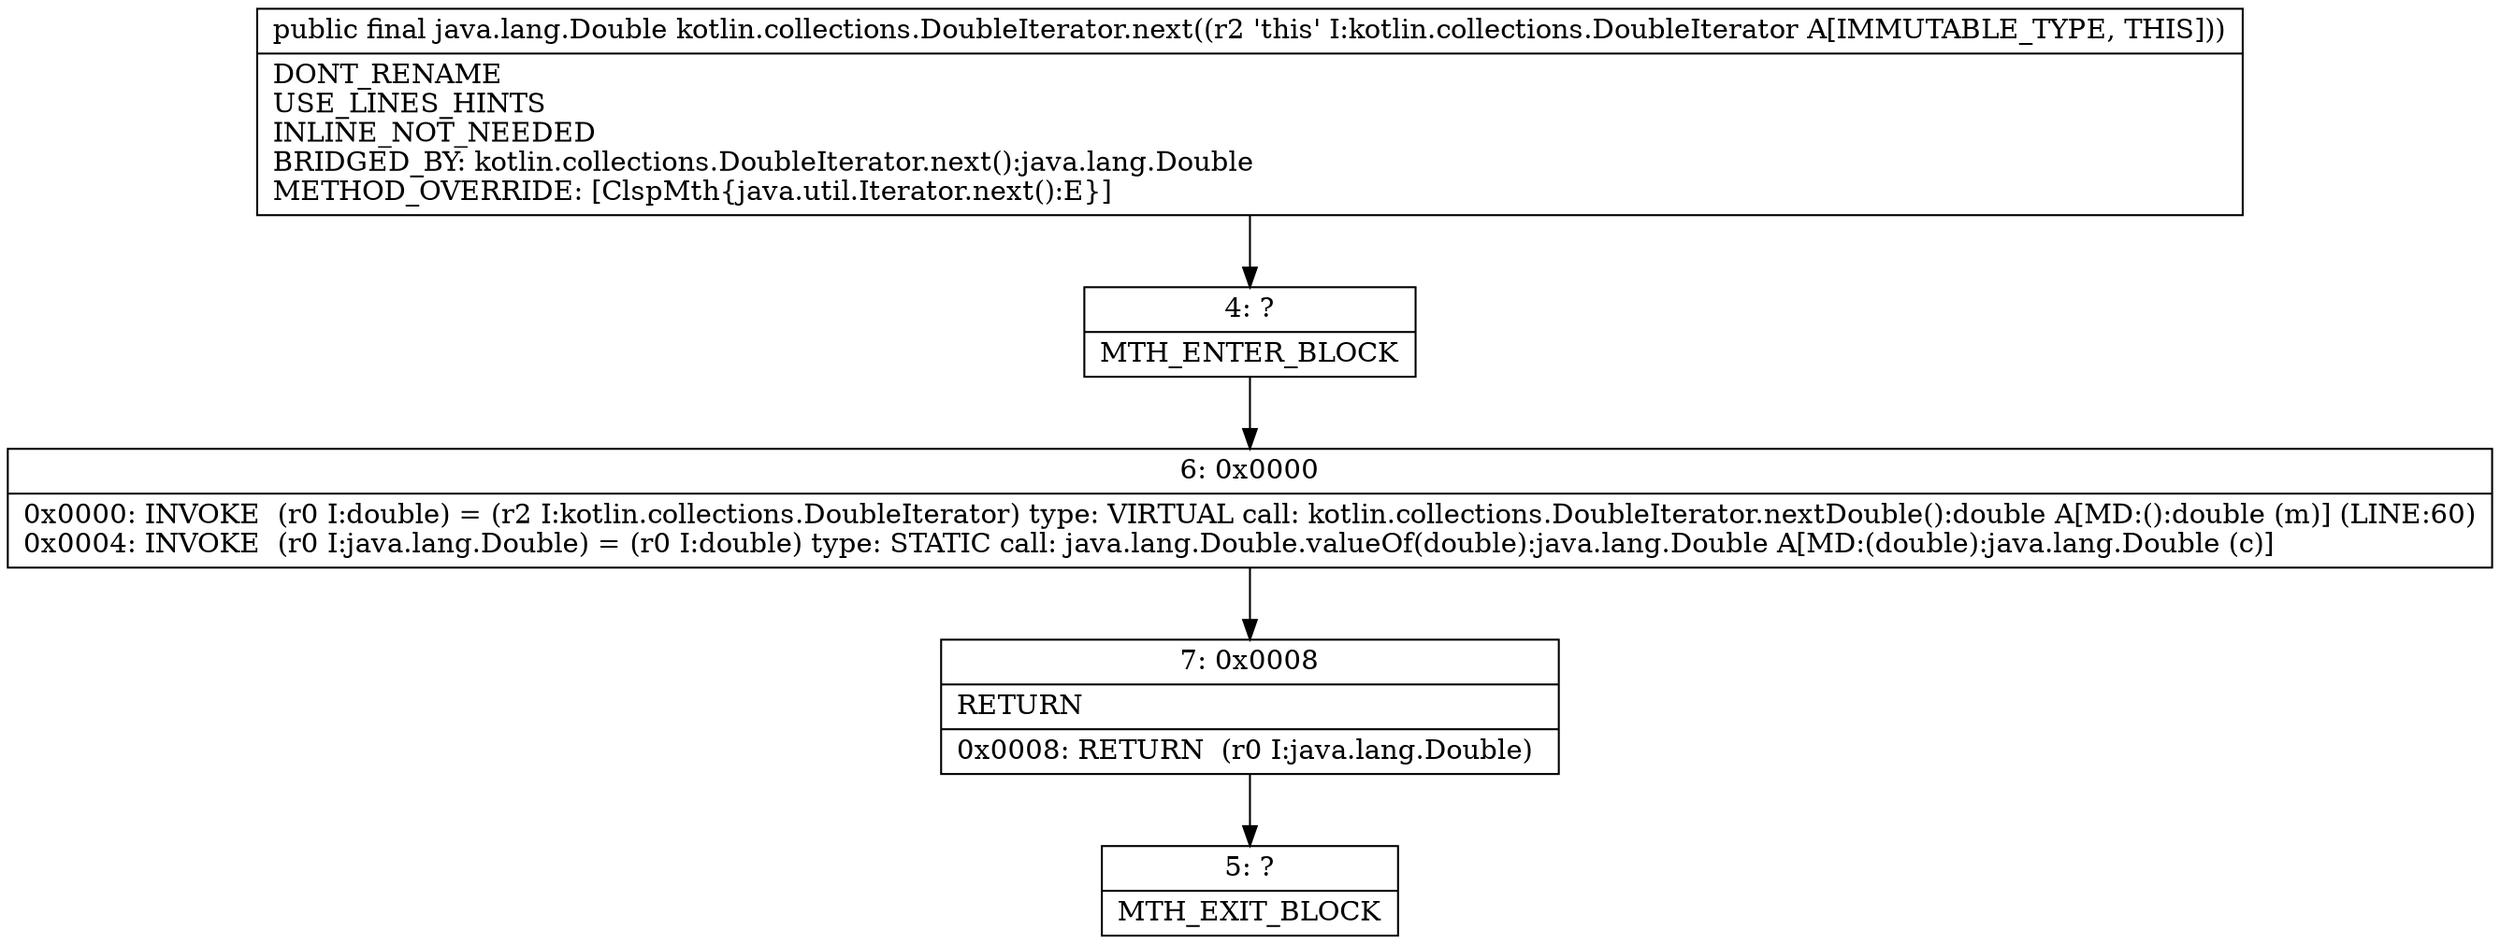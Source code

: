 digraph "CFG forkotlin.collections.DoubleIterator.next()Ljava\/lang\/Double;" {
Node_4 [shape=record,label="{4\:\ ?|MTH_ENTER_BLOCK\l}"];
Node_6 [shape=record,label="{6\:\ 0x0000|0x0000: INVOKE  (r0 I:double) = (r2 I:kotlin.collections.DoubleIterator) type: VIRTUAL call: kotlin.collections.DoubleIterator.nextDouble():double A[MD:():double (m)] (LINE:60)\l0x0004: INVOKE  (r0 I:java.lang.Double) = (r0 I:double) type: STATIC call: java.lang.Double.valueOf(double):java.lang.Double A[MD:(double):java.lang.Double (c)]\l}"];
Node_7 [shape=record,label="{7\:\ 0x0008|RETURN\l|0x0008: RETURN  (r0 I:java.lang.Double) \l}"];
Node_5 [shape=record,label="{5\:\ ?|MTH_EXIT_BLOCK\l}"];
MethodNode[shape=record,label="{public final java.lang.Double kotlin.collections.DoubleIterator.next((r2 'this' I:kotlin.collections.DoubleIterator A[IMMUTABLE_TYPE, THIS]))  | DONT_RENAME\lUSE_LINES_HINTS\lINLINE_NOT_NEEDED\lBRIDGED_BY: kotlin.collections.DoubleIterator.next():java.lang.Double\lMETHOD_OVERRIDE: [ClspMth\{java.util.Iterator.next():E\}]\l}"];
MethodNode -> Node_4;Node_4 -> Node_6;
Node_6 -> Node_7;
Node_7 -> Node_5;
}

